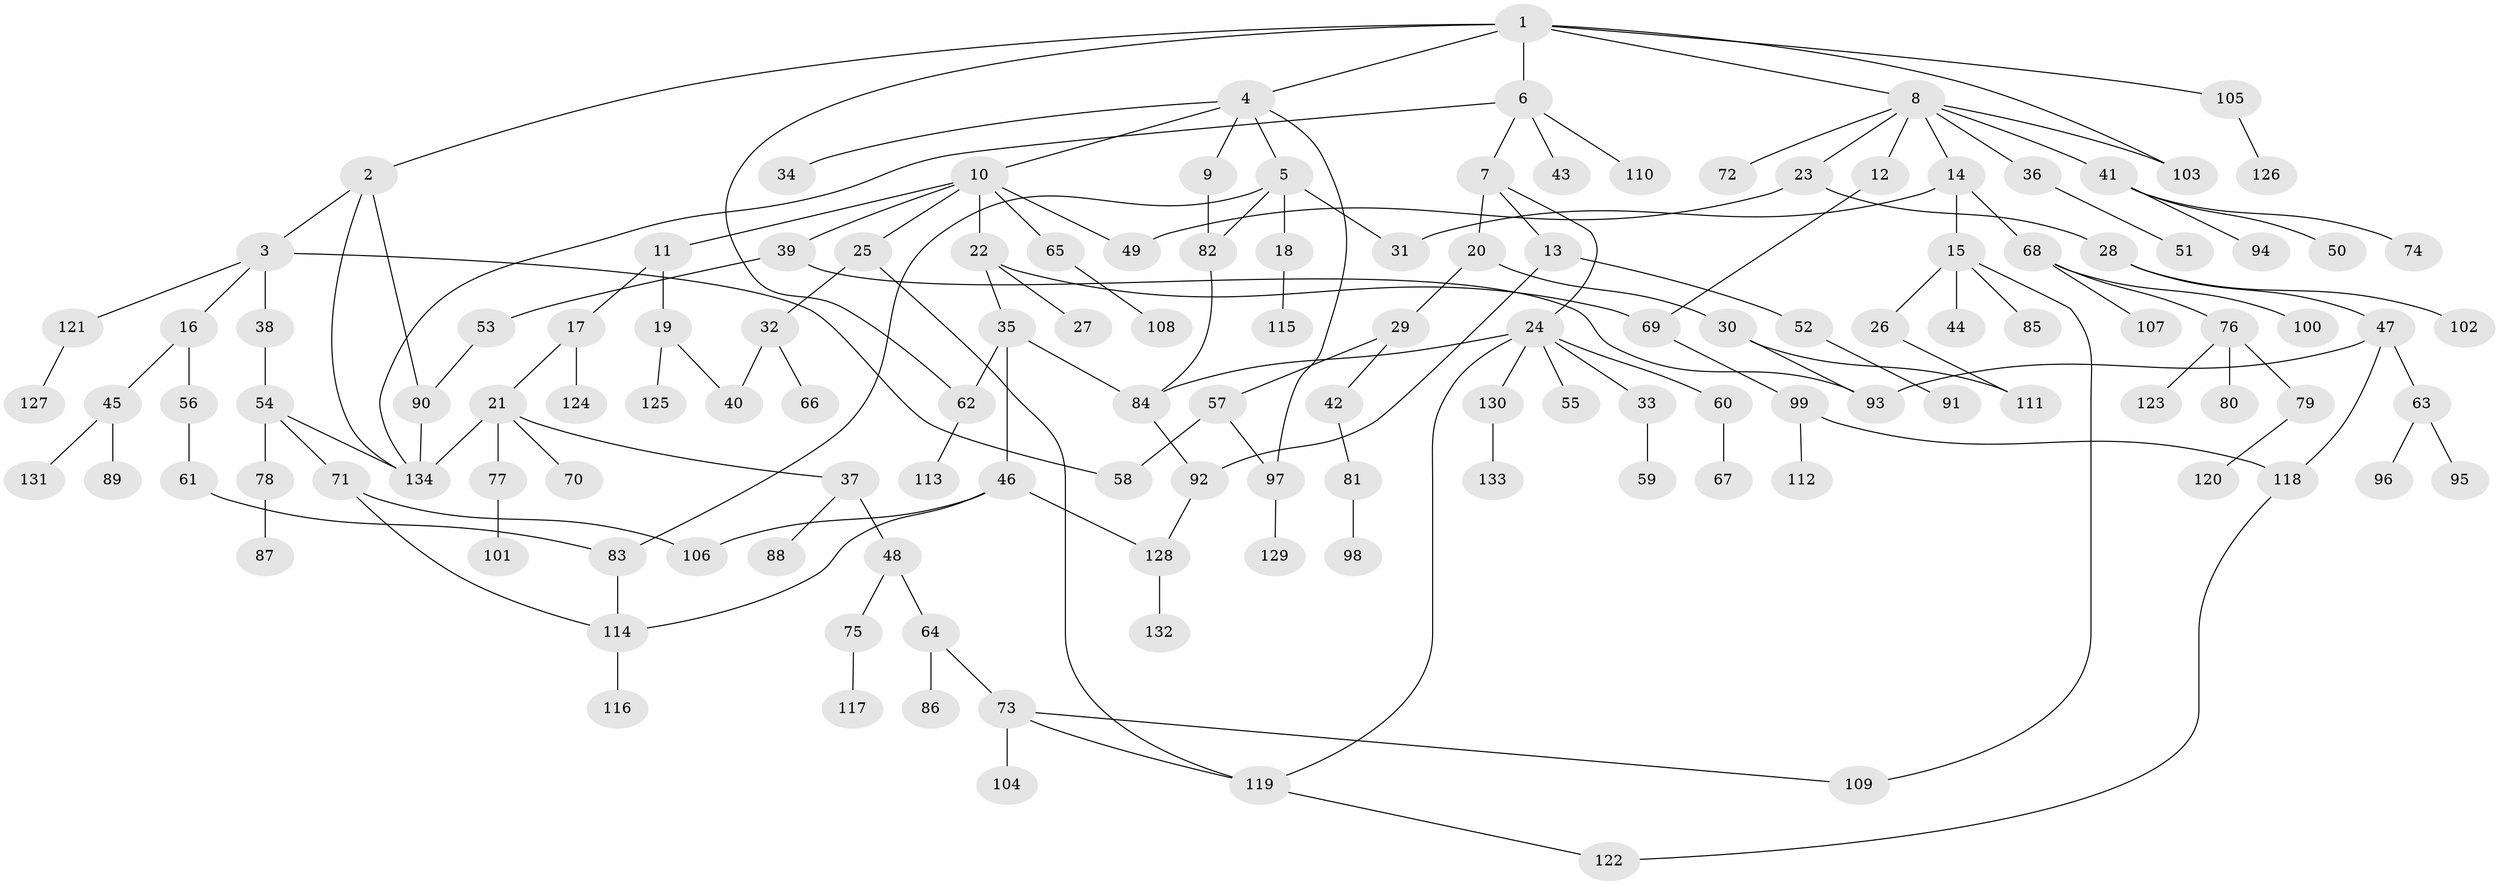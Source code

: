 // Generated by graph-tools (version 1.1) at 2025/49/03/09/25 03:49:23]
// undirected, 134 vertices, 163 edges
graph export_dot {
graph [start="1"]
  node [color=gray90,style=filled];
  1;
  2;
  3;
  4;
  5;
  6;
  7;
  8;
  9;
  10;
  11;
  12;
  13;
  14;
  15;
  16;
  17;
  18;
  19;
  20;
  21;
  22;
  23;
  24;
  25;
  26;
  27;
  28;
  29;
  30;
  31;
  32;
  33;
  34;
  35;
  36;
  37;
  38;
  39;
  40;
  41;
  42;
  43;
  44;
  45;
  46;
  47;
  48;
  49;
  50;
  51;
  52;
  53;
  54;
  55;
  56;
  57;
  58;
  59;
  60;
  61;
  62;
  63;
  64;
  65;
  66;
  67;
  68;
  69;
  70;
  71;
  72;
  73;
  74;
  75;
  76;
  77;
  78;
  79;
  80;
  81;
  82;
  83;
  84;
  85;
  86;
  87;
  88;
  89;
  90;
  91;
  92;
  93;
  94;
  95;
  96;
  97;
  98;
  99;
  100;
  101;
  102;
  103;
  104;
  105;
  106;
  107;
  108;
  109;
  110;
  111;
  112;
  113;
  114;
  115;
  116;
  117;
  118;
  119;
  120;
  121;
  122;
  123;
  124;
  125;
  126;
  127;
  128;
  129;
  130;
  131;
  132;
  133;
  134;
  1 -- 2;
  1 -- 4;
  1 -- 6;
  1 -- 8;
  1 -- 62;
  1 -- 103;
  1 -- 105;
  2 -- 3;
  2 -- 134;
  2 -- 90;
  3 -- 16;
  3 -- 38;
  3 -- 58;
  3 -- 121;
  4 -- 5;
  4 -- 9;
  4 -- 10;
  4 -- 34;
  4 -- 97;
  5 -- 18;
  5 -- 31;
  5 -- 82;
  5 -- 83;
  6 -- 7;
  6 -- 43;
  6 -- 110;
  6 -- 134;
  7 -- 13;
  7 -- 20;
  7 -- 24;
  8 -- 12;
  8 -- 14;
  8 -- 23;
  8 -- 36;
  8 -- 41;
  8 -- 72;
  8 -- 103;
  9 -- 82;
  10 -- 11;
  10 -- 22;
  10 -- 25;
  10 -- 39;
  10 -- 65;
  10 -- 49;
  11 -- 17;
  11 -- 19;
  12 -- 69;
  13 -- 52;
  13 -- 92;
  14 -- 15;
  14 -- 68;
  14 -- 31;
  15 -- 26;
  15 -- 44;
  15 -- 85;
  15 -- 109;
  16 -- 45;
  16 -- 56;
  17 -- 21;
  17 -- 124;
  18 -- 115;
  19 -- 40;
  19 -- 125;
  20 -- 29;
  20 -- 30;
  21 -- 37;
  21 -- 70;
  21 -- 77;
  21 -- 134;
  22 -- 27;
  22 -- 35;
  22 -- 69;
  23 -- 28;
  23 -- 49;
  24 -- 33;
  24 -- 55;
  24 -- 60;
  24 -- 84;
  24 -- 119;
  24 -- 130;
  25 -- 32;
  25 -- 119;
  26 -- 111;
  28 -- 47;
  28 -- 102;
  29 -- 42;
  29 -- 57;
  30 -- 111;
  30 -- 93;
  32 -- 66;
  32 -- 40;
  33 -- 59;
  35 -- 46;
  35 -- 84;
  35 -- 62;
  36 -- 51;
  37 -- 48;
  37 -- 88;
  38 -- 54;
  39 -- 53;
  39 -- 93;
  41 -- 50;
  41 -- 74;
  41 -- 94;
  42 -- 81;
  45 -- 89;
  45 -- 131;
  46 -- 106;
  46 -- 128;
  46 -- 114;
  47 -- 63;
  47 -- 93;
  47 -- 118;
  48 -- 64;
  48 -- 75;
  52 -- 91;
  53 -- 90;
  54 -- 71;
  54 -- 78;
  54 -- 134;
  56 -- 61;
  57 -- 97;
  57 -- 58;
  60 -- 67;
  61 -- 83;
  62 -- 113;
  63 -- 95;
  63 -- 96;
  64 -- 73;
  64 -- 86;
  65 -- 108;
  68 -- 76;
  68 -- 100;
  68 -- 107;
  69 -- 99;
  71 -- 114;
  71 -- 106;
  73 -- 104;
  73 -- 109;
  73 -- 119;
  75 -- 117;
  76 -- 79;
  76 -- 80;
  76 -- 123;
  77 -- 101;
  78 -- 87;
  79 -- 120;
  81 -- 98;
  82 -- 84;
  83 -- 114;
  84 -- 92;
  90 -- 134;
  92 -- 128;
  97 -- 129;
  99 -- 112;
  99 -- 118;
  105 -- 126;
  114 -- 116;
  118 -- 122;
  119 -- 122;
  121 -- 127;
  128 -- 132;
  130 -- 133;
}
